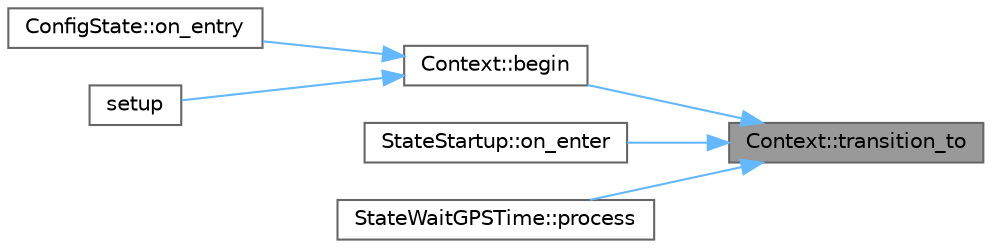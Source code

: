 digraph "Context::transition_to"
{
 // LATEX_PDF_SIZE
  bgcolor="transparent";
  edge [fontname=Helvetica,fontsize=10,labelfontname=Helvetica,labelfontsize=10];
  node [fontname=Helvetica,fontsize=10,shape=box,height=0.2,width=0.4];
  rankdir="RL";
  Node1 [id="Node000001",label="Context::transition_to",height=0.2,width=0.4,color="gray40", fillcolor="grey60", style="filled", fontcolor="black",tooltip=" "];
  Node1 -> Node2 [id="edge1_Node000001_Node000002",dir="back",color="steelblue1",style="solid",tooltip=" "];
  Node2 [id="Node000002",label="Context::begin",height=0.2,width=0.4,color="grey40", fillcolor="white", style="filled",URL="$class_context.html#ac449a249d2b16a40e2b154aa918267ac",tooltip=" "];
  Node2 -> Node3 [id="edge2_Node000002_Node000003",dir="back",color="steelblue1",style="solid",tooltip=" "];
  Node3 [id="Node000003",label="ConfigState::on_entry",height=0.2,width=0.4,color="grey40", fillcolor="white", style="filled",URL="$class_config_state.html#a0499ab1fa14a0bcadd22aed8762b8d39",tooltip=" "];
  Node2 -> Node4 [id="edge3_Node000002_Node000004",dir="back",color="steelblue1",style="solid",tooltip=" "];
  Node4 [id="Node000004",label="setup",height=0.2,width=0.4,color="grey40", fillcolor="white", style="filled",URL="$archive_2bgeigie__firmware__pio_2src_2main_8cpp.html#a4fc01d736fe50cf5b977f755b675f11d",tooltip=" "];
  Node1 -> Node5 [id="edge4_Node000001_Node000005",dir="back",color="steelblue1",style="solid",tooltip=" "];
  Node5 [id="Node000005",label="StateStartup::on_enter",height=0.2,width=0.4,color="grey40", fillcolor="white", style="filled",URL="$class_state_startup.html#aa18d08fdc8b18a4b9711a10075d992f8",tooltip=" "];
  Node1 -> Node6 [id="edge5_Node000001_Node000006",dir="back",color="steelblue1",style="solid",tooltip=" "];
  Node6 [id="Node000006",label="StateWaitGPSTime::process",height=0.2,width=0.4,color="grey40", fillcolor="white", style="filled",URL="$class_state_wait_g_p_s_time.html#a6953188f692b1a2d0e8d6ab42f6b7685",tooltip=" "];
}
